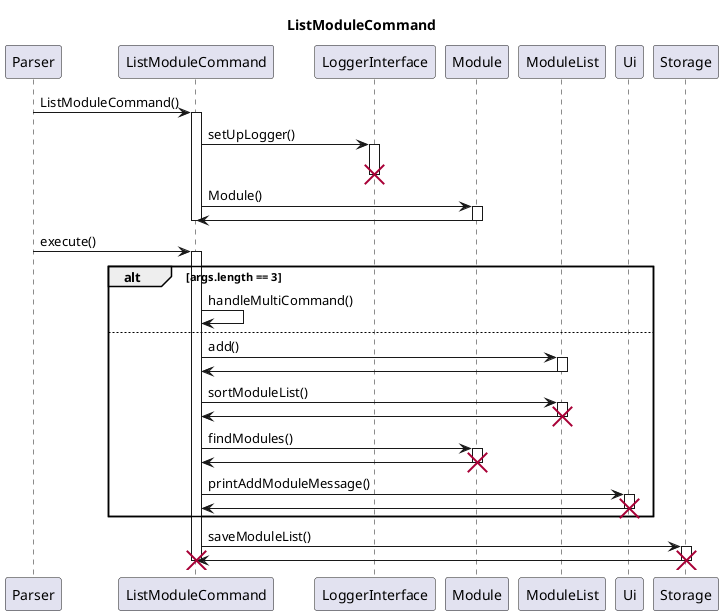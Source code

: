 @startuml
'https://plantuml.com/sequence-diagram

title ListModuleCommand

participant Parser as Parser

participant ListModuleCommand as ListMod

Parser -> ListMod : ListModuleCommand()
activate ListMod
ListMod -> LoggerInterface : setUpLogger()

activate LoggerInterface
deactivate LoggerInterface
destroy LoggerInterface

ListMod -> Module: Module()
activate Module
Module -> ListMod
deactivate Module
deactivate ListMod

Parser -> ListMod : execute()
activate ListMod

alt args.length == 3
    ListMod -> ListMod : handleMultiCommand()
else
    ListMod -> ModuleList : add()
    activate ModuleList
    ModuleList -> ListMod
    deactivate ModuleList

    ListMod -> ModuleList : sortModuleList()
    activate ModuleList
    ModuleList -> ListMod
    deactivate ModuleList
    destroy ModuleList

    ListMod -> Module: findModules()
    activate Module
    Module -> ListMod
    deactivate Module
    destroy Module

    ListMod -> Ui : printAddModuleMessage()
    activate Ui
    Ui -> ListMod
    deactivate Ui
    destroy Ui
end

ListMod -> Storage : saveModuleList()
activate Storage
Storage -> ListMod
deactivate Storage
destroy Storage

destroy ListMod
@enduml